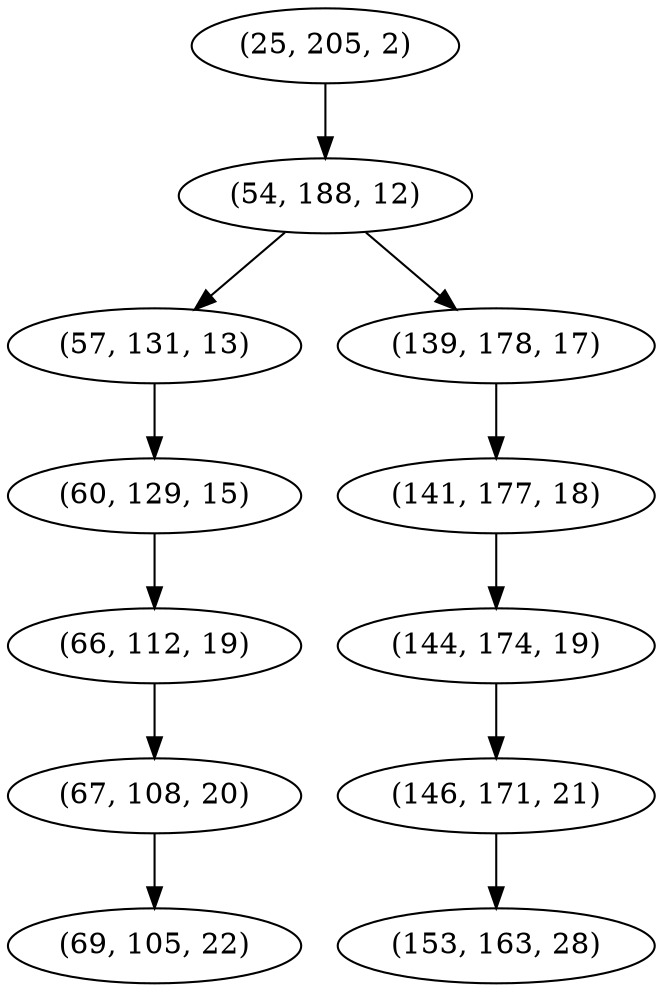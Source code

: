 digraph tree {
    "(25, 205, 2)";
    "(54, 188, 12)";
    "(57, 131, 13)";
    "(60, 129, 15)";
    "(66, 112, 19)";
    "(67, 108, 20)";
    "(69, 105, 22)";
    "(139, 178, 17)";
    "(141, 177, 18)";
    "(144, 174, 19)";
    "(146, 171, 21)";
    "(153, 163, 28)";
    "(25, 205, 2)" -> "(54, 188, 12)";
    "(54, 188, 12)" -> "(57, 131, 13)";
    "(54, 188, 12)" -> "(139, 178, 17)";
    "(57, 131, 13)" -> "(60, 129, 15)";
    "(60, 129, 15)" -> "(66, 112, 19)";
    "(66, 112, 19)" -> "(67, 108, 20)";
    "(67, 108, 20)" -> "(69, 105, 22)";
    "(139, 178, 17)" -> "(141, 177, 18)";
    "(141, 177, 18)" -> "(144, 174, 19)";
    "(144, 174, 19)" -> "(146, 171, 21)";
    "(146, 171, 21)" -> "(153, 163, 28)";
}
